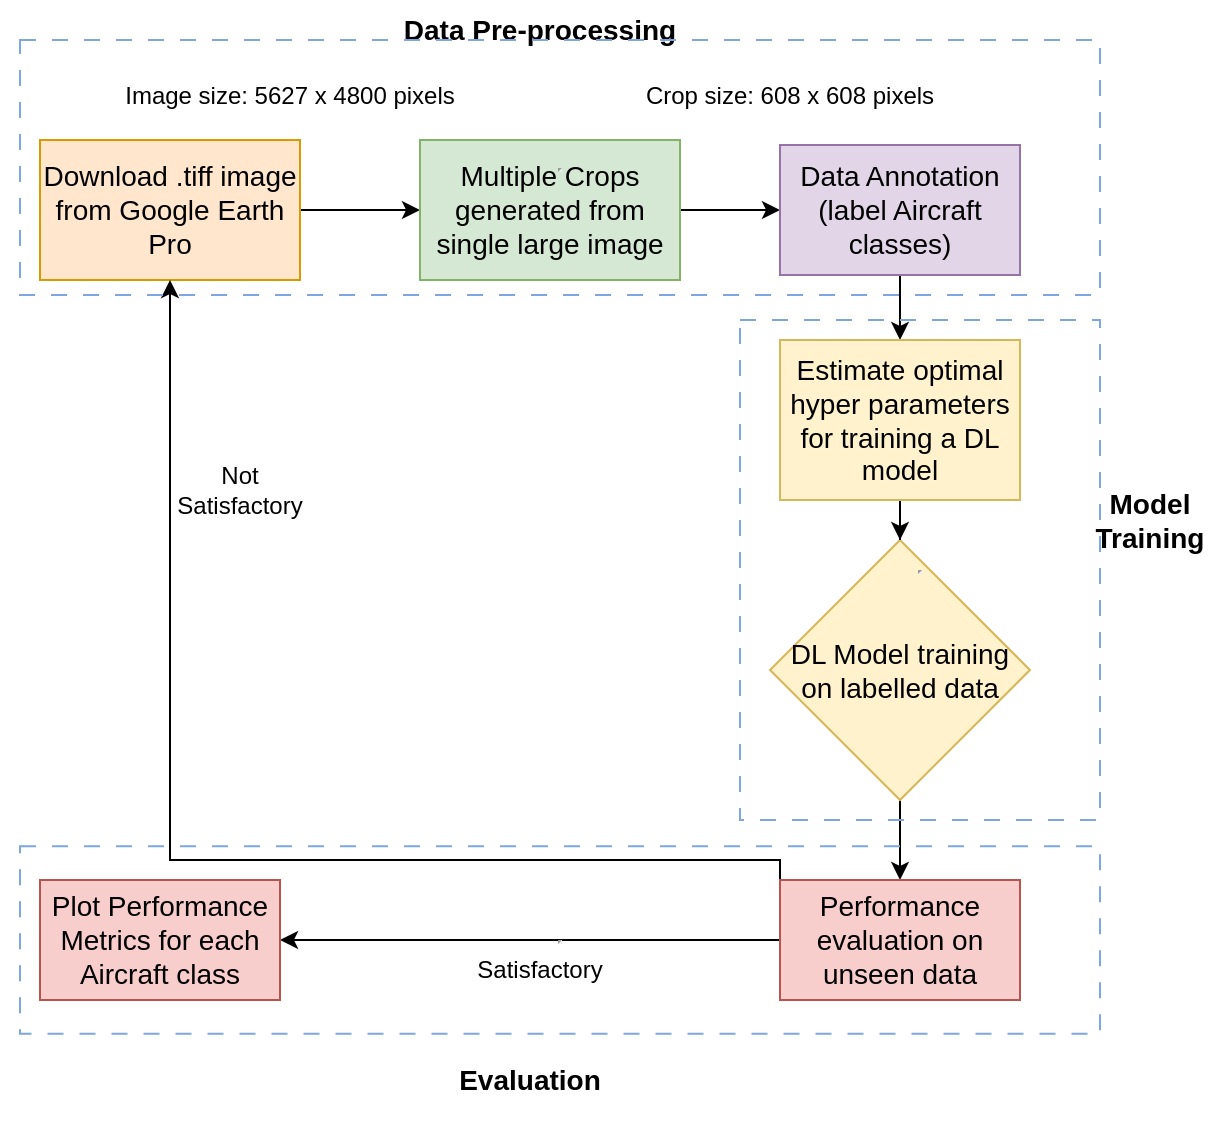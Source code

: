 <mxfile version="24.3.1" type="github">
  <diagram name="Page-1" id="pdHFE285W6R7LI2jNJFz">
    <mxGraphModel dx="1392" dy="747" grid="1" gridSize="10" guides="1" tooltips="1" connect="1" arrows="1" fold="1" page="1" pageScale="1" pageWidth="850" pageHeight="1100" math="0" shadow="0">
      <root>
        <mxCell id="0" />
        <mxCell id="1" parent="0" />
        <mxCell id="Zfrd7SapOl_mzalUZS_X-42" value="" style="group" vertex="1" connectable="0" parent="1">
          <mxGeometry x="170" y="190" width="605" height="560" as="geometry" />
        </mxCell>
        <mxCell id="Zfrd7SapOl_mzalUZS_X-5" style="edgeStyle=orthogonalEdgeStyle;rounded=0;orthogonalLoop=1;jettySize=auto;html=1;exitX=1;exitY=0.5;exitDx=0;exitDy=0;" edge="1" parent="Zfrd7SapOl_mzalUZS_X-42" source="Zfrd7SapOl_mzalUZS_X-2" target="Zfrd7SapOl_mzalUZS_X-4">
          <mxGeometry relative="1" as="geometry" />
        </mxCell>
        <mxCell id="Zfrd7SapOl_mzalUZS_X-2" value="&lt;font style=&quot;font-size: 14px;&quot;&gt;Download .tiff image from Google Earth Pro&lt;/font&gt;" style="text;html=1;align=center;verticalAlign=middle;whiteSpace=wrap;rounded=0;fillColor=#ffe6cc;strokeColor=#d79b00;" vertex="1" parent="Zfrd7SapOl_mzalUZS_X-42">
          <mxGeometry x="20" y="70" width="130" height="70" as="geometry" />
        </mxCell>
        <mxCell id="Zfrd7SapOl_mzalUZS_X-9" value="" style="edgeStyle=orthogonalEdgeStyle;rounded=0;orthogonalLoop=1;jettySize=auto;html=1;" edge="1" parent="Zfrd7SapOl_mzalUZS_X-42" source="Zfrd7SapOl_mzalUZS_X-4" target="Zfrd7SapOl_mzalUZS_X-8">
          <mxGeometry relative="1" as="geometry" />
        </mxCell>
        <mxCell id="Zfrd7SapOl_mzalUZS_X-4" value="&lt;font style=&quot;font-size: 14px;&quot;&gt;Multiple Crops generated from single large image&lt;/font&gt;" style="text;html=1;align=center;verticalAlign=middle;whiteSpace=wrap;rounded=0;fillColor=#d5e8d4;strokeColor=#82b366;" vertex="1" parent="Zfrd7SapOl_mzalUZS_X-42">
          <mxGeometry x="210" y="70" width="130" height="70" as="geometry" />
        </mxCell>
        <mxCell id="Zfrd7SapOl_mzalUZS_X-6" value="&lt;div&gt;Image size: 5627 x 4800 pixels&lt;/div&gt;&lt;div&gt;&lt;br&gt;&lt;/div&gt;" style="text;html=1;align=center;verticalAlign=middle;whiteSpace=wrap;rounded=0;" vertex="1" parent="Zfrd7SapOl_mzalUZS_X-42">
          <mxGeometry x="50" y="40" width="190" height="30" as="geometry" />
        </mxCell>
        <mxCell id="Zfrd7SapOl_mzalUZS_X-36" style="edgeStyle=orthogonalEdgeStyle;rounded=0;orthogonalLoop=1;jettySize=auto;html=1;exitX=0.5;exitY=1;exitDx=0;exitDy=0;entryX=0.5;entryY=0;entryDx=0;entryDy=0;" edge="1" parent="Zfrd7SapOl_mzalUZS_X-42" source="Zfrd7SapOl_mzalUZS_X-8" target="Zfrd7SapOl_mzalUZS_X-33">
          <mxGeometry relative="1" as="geometry" />
        </mxCell>
        <mxCell id="Zfrd7SapOl_mzalUZS_X-8" value="&lt;font style=&quot;font-size: 14px;&quot;&gt;Data Annotation (label Aircraft classes) &lt;/font&gt;" style="whiteSpace=wrap;html=1;fillColor=#e1d5e7;strokeColor=#9673a6;rounded=0;" vertex="1" parent="Zfrd7SapOl_mzalUZS_X-42">
          <mxGeometry x="390" y="72.5" width="120" height="65" as="geometry" />
        </mxCell>
        <mxCell id="Zfrd7SapOl_mzalUZS_X-10" value="&lt;div&gt;Crop size: 608 x 608 pixels&lt;/div&gt;&lt;div&gt;&lt;br&gt;&lt;/div&gt;" style="text;html=1;align=center;verticalAlign=middle;whiteSpace=wrap;rounded=0;" vertex="1" parent="Zfrd7SapOl_mzalUZS_X-42">
          <mxGeometry x="300" y="40" width="190" height="30" as="geometry" />
        </mxCell>
        <mxCell id="Zfrd7SapOl_mzalUZS_X-19" value="" style="edgeStyle=orthogonalEdgeStyle;rounded=0;orthogonalLoop=1;jettySize=auto;html=1;" edge="1" parent="Zfrd7SapOl_mzalUZS_X-42" source="Zfrd7SapOl_mzalUZS_X-16" target="Zfrd7SapOl_mzalUZS_X-18">
          <mxGeometry relative="1" as="geometry" />
        </mxCell>
        <mxCell id="Zfrd7SapOl_mzalUZS_X-16" value="&lt;font style=&quot;font-size: 14px;&quot;&gt;DL Model training on labelled data&lt;/font&gt;" style="rhombus;whiteSpace=wrap;html=1;fillColor=#fff2cc;strokeColor=#d6b656;rounded=0;" vertex="1" parent="Zfrd7SapOl_mzalUZS_X-42">
          <mxGeometry x="385" y="270" width="130" height="130" as="geometry" />
        </mxCell>
        <mxCell id="Zfrd7SapOl_mzalUZS_X-29" value="" style="edgeStyle=orthogonalEdgeStyle;rounded=0;orthogonalLoop=1;jettySize=auto;html=1;" edge="1" parent="Zfrd7SapOl_mzalUZS_X-42" source="Zfrd7SapOl_mzalUZS_X-18" target="Zfrd7SapOl_mzalUZS_X-28">
          <mxGeometry relative="1" as="geometry" />
        </mxCell>
        <mxCell id="Zfrd7SapOl_mzalUZS_X-30" style="edgeStyle=orthogonalEdgeStyle;rounded=0;orthogonalLoop=1;jettySize=auto;html=1;exitX=0;exitY=0.25;exitDx=0;exitDy=0;entryX=0.5;entryY=1;entryDx=0;entryDy=0;" edge="1" parent="Zfrd7SapOl_mzalUZS_X-42" source="Zfrd7SapOl_mzalUZS_X-18" target="Zfrd7SapOl_mzalUZS_X-2">
          <mxGeometry relative="1" as="geometry">
            <Array as="points">
              <mxPoint x="390" y="430" />
              <mxPoint x="85" y="430" />
            </Array>
          </mxGeometry>
        </mxCell>
        <mxCell id="Zfrd7SapOl_mzalUZS_X-18" value="&lt;font style=&quot;font-size: 14px;&quot;&gt;Performance evaluation on unseen data&lt;/font&gt;" style="whiteSpace=wrap;html=1;fillColor=#f8cecc;strokeColor=#b85450;rounded=0;" vertex="1" parent="Zfrd7SapOl_mzalUZS_X-42">
          <mxGeometry x="390" y="440" width="120" height="60" as="geometry" />
        </mxCell>
        <mxCell id="Zfrd7SapOl_mzalUZS_X-21" value="&lt;font style=&quot;font-size: 14px;&quot;&gt;&lt;b&gt;Data Pre-processing&lt;/b&gt;&lt;/font&gt;" style="text;html=1;align=center;verticalAlign=middle;whiteSpace=wrap;rounded=0;" vertex="1" parent="Zfrd7SapOl_mzalUZS_X-42">
          <mxGeometry x="200" width="140" height="30" as="geometry" />
        </mxCell>
        <mxCell id="Zfrd7SapOl_mzalUZS_X-22" value="Satisfactory" style="text;html=1;align=center;verticalAlign=middle;whiteSpace=wrap;rounded=0;" vertex="1" parent="Zfrd7SapOl_mzalUZS_X-42">
          <mxGeometry x="240" y="470" width="60" height="30" as="geometry" />
        </mxCell>
        <mxCell id="Zfrd7SapOl_mzalUZS_X-23" value="Not Satisfactory" style="text;html=1;align=center;verticalAlign=middle;whiteSpace=wrap;rounded=0;" vertex="1" parent="Zfrd7SapOl_mzalUZS_X-42">
          <mxGeometry x="90" y="230" width="60" height="30" as="geometry" />
        </mxCell>
        <mxCell id="Zfrd7SapOl_mzalUZS_X-28" value="&lt;font style=&quot;font-size: 14px;&quot;&gt;Plot Performance Metrics for each Aircraft class&lt;/font&gt;" style="whiteSpace=wrap;html=1;fillColor=#f8cecc;strokeColor=#b85450;rounded=0;" vertex="1" parent="Zfrd7SapOl_mzalUZS_X-42">
          <mxGeometry x="20" y="440" width="120" height="60" as="geometry" />
        </mxCell>
        <mxCell id="Zfrd7SapOl_mzalUZS_X-37" style="edgeStyle=orthogonalEdgeStyle;rounded=0;orthogonalLoop=1;jettySize=auto;html=1;exitX=0.5;exitY=1;exitDx=0;exitDy=0;" edge="1" parent="Zfrd7SapOl_mzalUZS_X-42" source="Zfrd7SapOl_mzalUZS_X-33" target="Zfrd7SapOl_mzalUZS_X-16">
          <mxGeometry relative="1" as="geometry" />
        </mxCell>
        <mxCell id="Zfrd7SapOl_mzalUZS_X-33" value="&lt;font style=&quot;font-size: 14px;&quot;&gt;Estimate optimal hyper parameters for training a DL model&lt;/font&gt;" style="whiteSpace=wrap;html=1;fillColor=#fff2cc;strokeColor=#d6b656;rounded=0;" vertex="1" parent="Zfrd7SapOl_mzalUZS_X-42">
          <mxGeometry x="390" y="170" width="120" height="80" as="geometry" />
        </mxCell>
        <mxCell id="Zfrd7SapOl_mzalUZS_X-38" value="&lt;hr&gt;" style="rounded=0;whiteSpace=wrap;html=1;fillColor=none;dashed=1;dashPattern=8 8;strokeColor=#7EA6E0;" vertex="1" parent="Zfrd7SapOl_mzalUZS_X-42">
          <mxGeometry x="370" y="160" width="180" height="250" as="geometry" />
        </mxCell>
        <mxCell id="Zfrd7SapOl_mzalUZS_X-39" value="&lt;b&gt;&lt;font style=&quot;font-size: 14px;&quot;&gt;Model Training&lt;/font&gt;&lt;/b&gt;" style="text;html=1;align=center;verticalAlign=middle;whiteSpace=wrap;rounded=0;" vertex="1" parent="Zfrd7SapOl_mzalUZS_X-42">
          <mxGeometry x="545" y="240" width="60" height="40" as="geometry" />
        </mxCell>
        <mxCell id="Zfrd7SapOl_mzalUZS_X-41" value="&lt;font style=&quot;font-size: 14px;&quot;&gt;&lt;b&gt;&lt;font style=&quot;font-size: 14px;&quot;&gt;Evaluatio&lt;/font&gt;n&lt;/b&gt;&lt;/font&gt;" style="text;html=1;align=center;verticalAlign=middle;whiteSpace=wrap;rounded=0;" vertex="1" parent="Zfrd7SapOl_mzalUZS_X-42">
          <mxGeometry x="230" y="520" width="70" height="40" as="geometry" />
        </mxCell>
        <mxCell id="Zfrd7SapOl_mzalUZS_X-40" value="&lt;hr&gt;" style="rounded=0;whiteSpace=wrap;html=1;fillColor=none;dashed=1;dashPattern=8 8;strokeColor=#7EA6E0;" vertex="1" parent="Zfrd7SapOl_mzalUZS_X-42">
          <mxGeometry x="10" y="423.13" width="540" height="93.75" as="geometry" />
        </mxCell>
        <mxCell id="Zfrd7SapOl_mzalUZS_X-20" value="&lt;hr&gt;" style="rounded=0;whiteSpace=wrap;html=1;fillColor=none;dashed=1;dashPattern=8 8;strokeColor=#7EA6E0;" vertex="1" parent="Zfrd7SapOl_mzalUZS_X-42">
          <mxGeometry x="10" y="20" width="540" height="127.5" as="geometry" />
        </mxCell>
      </root>
    </mxGraphModel>
  </diagram>
</mxfile>
